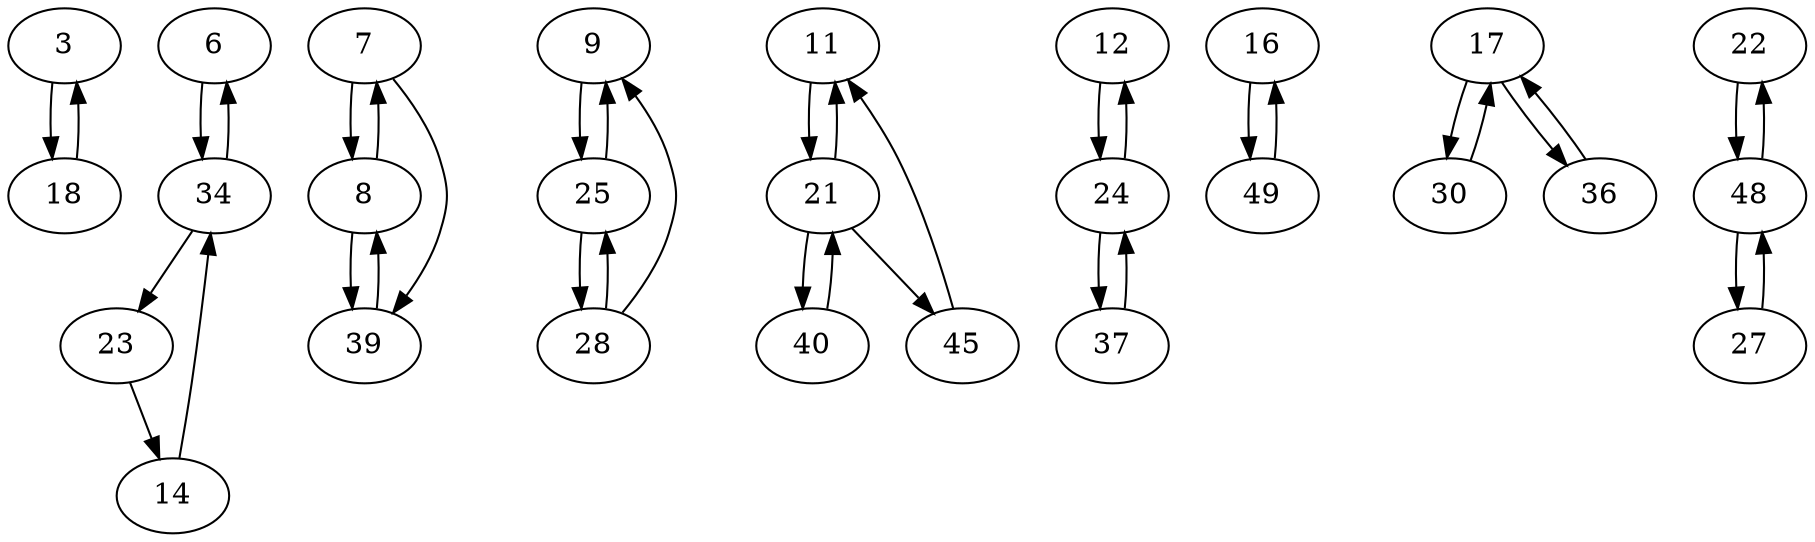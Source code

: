 digraph G {
  3 -> 18;
  6 -> 34;
  7 -> 8;
  7 -> 39;
  8 -> 7;
  8 -> 39;
  9 -> 25;
  11 -> 21;
  12 -> 24;
  14 -> 34;
  16 -> 49;
  17 -> 30;
  17 -> 36;
  18 -> 3;
  21 -> 11;
  21 -> 40;
  21 -> 45;
  22 -> 48;
  23 -> 14;
  24 -> 12;
  24 -> 37;
  25 -> 9;
  25 -> 28;
  27 -> 48;
  28 -> 9;
  28 -> 25;
  30 -> 17;
  34 -> 6;
  34 -> 23;
  36 -> 17;
  37 -> 24;
  39 -> 8;
  40 -> 21;
  45 -> 11;
  48 -> 22;
  48 -> 27;
  49 -> 16;
}